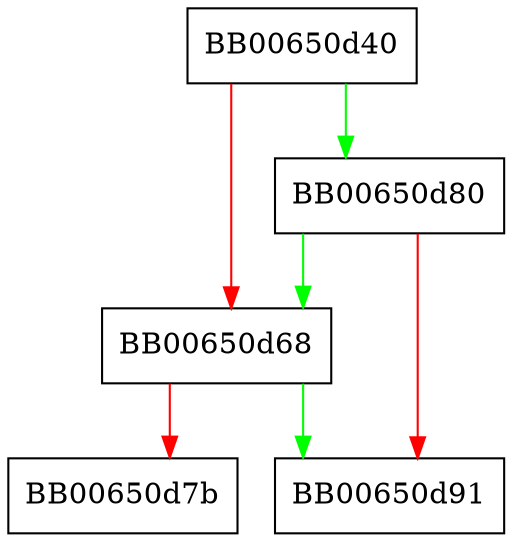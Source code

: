 digraph def_extension_cb {
  node [shape="box"];
  graph [splines=ortho];
  BB00650d40 -> BB00650d80 [color="green"];
  BB00650d40 -> BB00650d68 [color="red"];
  BB00650d68 -> BB00650d91 [color="green"];
  BB00650d68 -> BB00650d7b [color="red"];
  BB00650d80 -> BB00650d68 [color="green"];
  BB00650d80 -> BB00650d91 [color="red"];
}